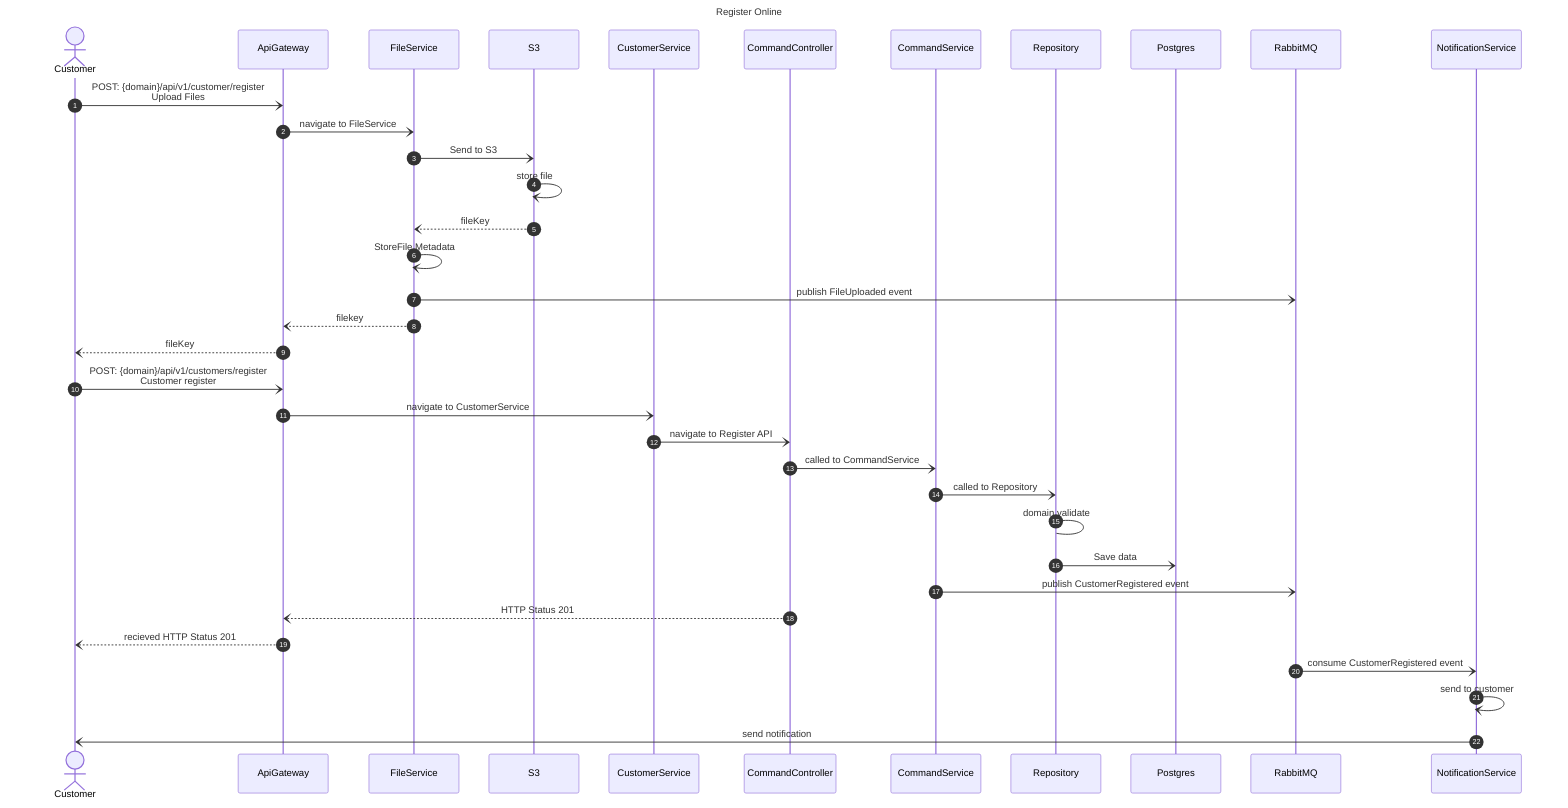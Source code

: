 ---
title: Register Online
---
sequenceDiagram
    autonumber
    actor c as Customer
    participant api as ApiGateway    

    participant fs as FileService
    participant s3 as S3
    participant cs as CustomerService    
    participant csCont as CommandController
    participant csServ as CommandService
    participant csRepo as Repository
    participant csDb as Postgres
    participant rb as RabbitMQ
    participant nf as NotificationService

    c -) api: POST: {domain}/api/v1/customer/register <br> Upload Files
    api -) fs: navigate to FileService

    
    fs -) s3: Send to S3
    s3 -) s3: store file
    s3 --) fs: fileKey
    fs -) fs: StoreFile Metadata
    fs -) rb: publish FileUploaded event
    fs --) api: filekey
    api --) c: fileKey 


    c -) api: POST: {domain}/api/v1/customers/register <br> Customer register
    api -) cs: navigate to CustomerService

    cs -) csCont: navigate to Register API

    csCont -) csServ: called to CommandService


    csServ -) csRepo: called to Repository
    csRepo -> csRepo: domain validate

    csRepo -) csDb: Save data

    csServ -) rb: publish CustomerRegistered event
    csCont --) api: HTTP Status 201
    api --) c: recieved HTTP Status 201

    rb -) nf: consume CustomerRegistered event
    nf -) nf: send to customer
    nf -) c: send notification